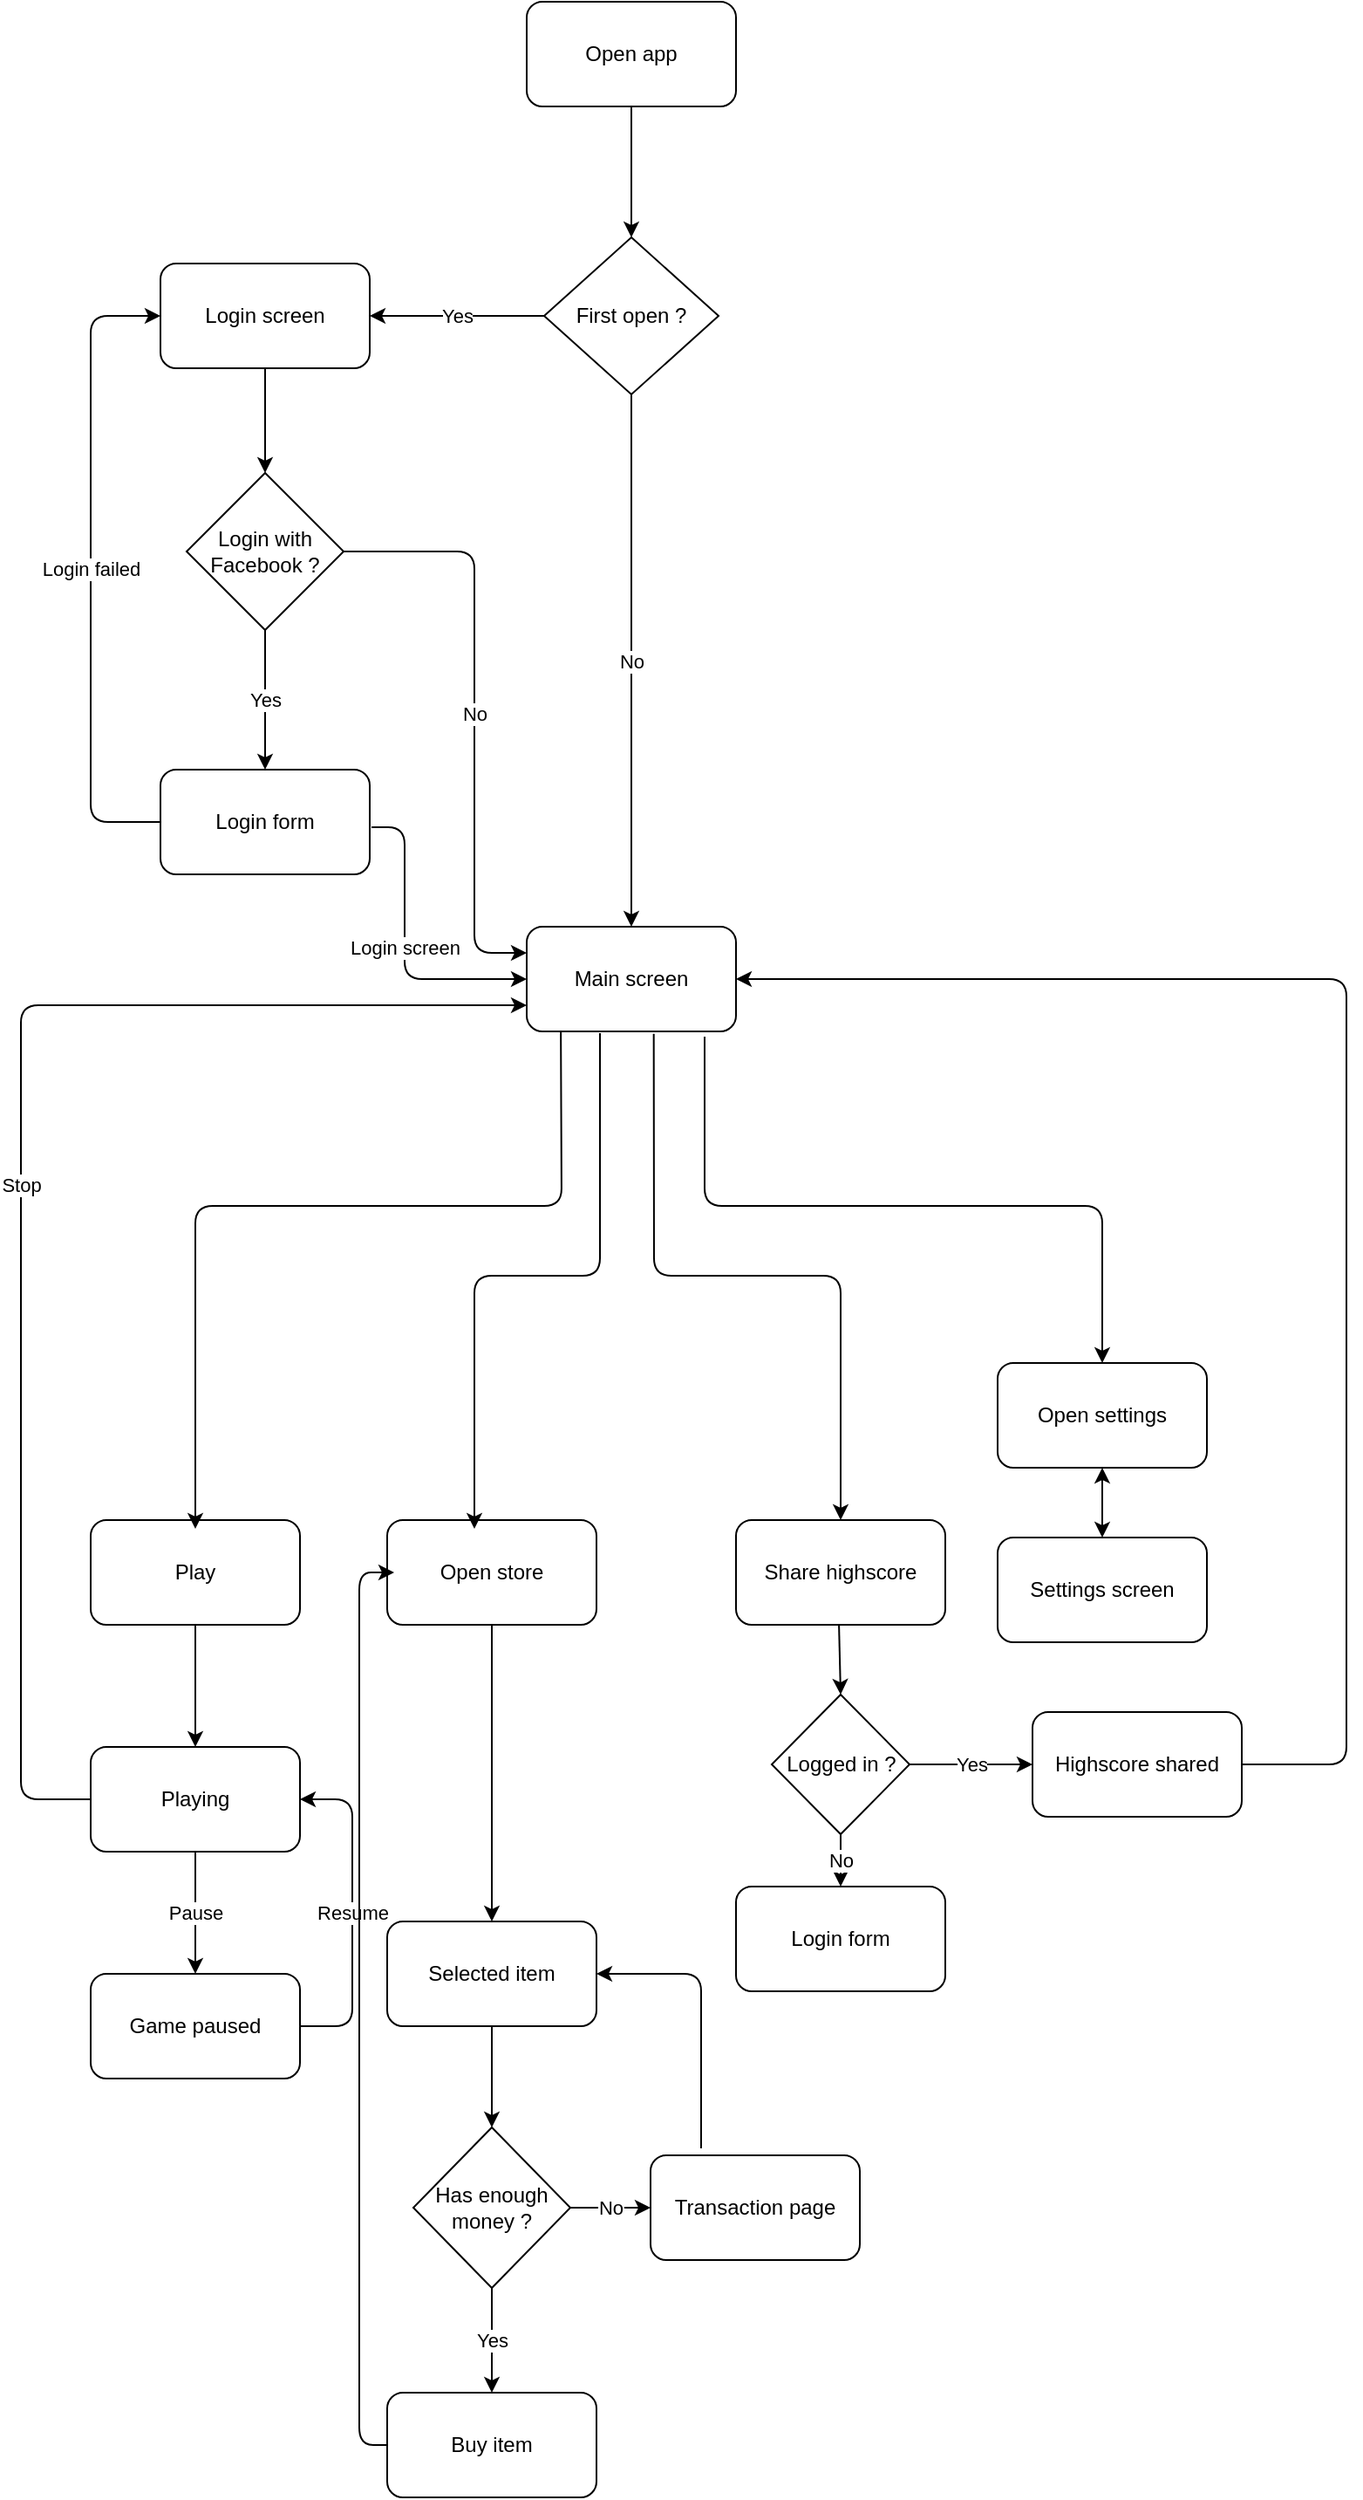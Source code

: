 <mxfile version="13.9.8" type="device" pages="2"><diagram id="5VSVatUPK4bInPne6DRw" name="Page-1"><mxGraphModel dx="1038" dy="548" grid="1" gridSize="10" guides="1" tooltips="1" connect="1" arrows="1" fold="1" page="1" pageScale="1" pageWidth="1654" pageHeight="2336" math="0" shadow="0"><root><mxCell id="0"/><mxCell id="1" parent="0"/><mxCell id="bRgQ5jHHIQvpkIy0LyRY-2" value="Open app" style="rounded=1;whiteSpace=wrap;html=1;" parent="1" vertex="1"><mxGeometry x="880" y="50" width="120" height="60" as="geometry"/></mxCell><mxCell id="bRgQ5jHHIQvpkIy0LyRY-3" value="First open ?" style="rhombus;whiteSpace=wrap;html=1;" parent="1" vertex="1"><mxGeometry x="890" y="185" width="100" height="90" as="geometry"/></mxCell><mxCell id="bRgQ5jHHIQvpkIy0LyRY-5" value="Login screen" style="rounded=1;whiteSpace=wrap;html=1;" parent="1" vertex="1"><mxGeometry x="670" y="200" width="120" height="60" as="geometry"/></mxCell><mxCell id="bRgQ5jHHIQvpkIy0LyRY-6" value="No" style="endArrow=classic;html=1;exitX=0.5;exitY=1;exitDx=0;exitDy=0;entryX=0.5;entryY=0;entryDx=0;entryDy=0;" parent="1" source="bRgQ5jHHIQvpkIy0LyRY-3" target="bRgQ5jHHIQvpkIy0LyRY-4" edge="1"><mxGeometry width="50" height="50" relative="1" as="geometry"><mxPoint x="940" y="340" as="sourcePoint"/><mxPoint x="990" y="290" as="targetPoint"/></mxGeometry></mxCell><mxCell id="bRgQ5jHHIQvpkIy0LyRY-7" value="Yes" style="endArrow=classic;html=1;exitX=0;exitY=0.5;exitDx=0;exitDy=0;entryX=1;entryY=0.5;entryDx=0;entryDy=0;" parent="1" source="bRgQ5jHHIQvpkIy0LyRY-3" target="bRgQ5jHHIQvpkIy0LyRY-5" edge="1"><mxGeometry width="50" height="50" relative="1" as="geometry"><mxPoint x="940" y="340" as="sourcePoint"/><mxPoint x="990" y="290" as="targetPoint"/></mxGeometry></mxCell><mxCell id="bRgQ5jHHIQvpkIy0LyRY-8" value="Login with Facebook ?" style="rhombus;whiteSpace=wrap;html=1;" parent="1" vertex="1"><mxGeometry x="685" y="320" width="90" height="90" as="geometry"/></mxCell><mxCell id="bRgQ5jHHIQvpkIy0LyRY-9" value="Login failed" style="endArrow=classic;html=1;exitX=0;exitY=0.5;exitDx=0;exitDy=0;entryX=0;entryY=0.5;entryDx=0;entryDy=0;" parent="1" source="bRgQ5jHHIQvpkIy0LyRY-14" target="bRgQ5jHHIQvpkIy0LyRY-5" edge="1"><mxGeometry width="50" height="50" relative="1" as="geometry"><mxPoint x="600" y="475" as="sourcePoint"/><mxPoint x="650" y="425" as="targetPoint"/><Array as="points"><mxPoint x="630" y="520"/><mxPoint x="630" y="230"/></Array></mxGeometry></mxCell><mxCell id="bRgQ5jHHIQvpkIy0LyRY-10" value="Yes" style="endArrow=classic;html=1;exitX=0.5;exitY=1;exitDx=0;exitDy=0;" parent="1" target="bRgQ5jHHIQvpkIy0LyRY-14" edge="1" source="bRgQ5jHHIQvpkIy0LyRY-8"><mxGeometry width="50" height="50" relative="1" as="geometry"><mxPoint x="730" y="425" as="sourcePoint"/><mxPoint x="780" y="375" as="targetPoint"/></mxGeometry></mxCell><mxCell id="bRgQ5jHHIQvpkIy0LyRY-11" value="No" style="endArrow=classic;html=1;exitX=1;exitY=0.5;exitDx=0;exitDy=0;entryX=0;entryY=0.25;entryDx=0;entryDy=0;" parent="1" source="bRgQ5jHHIQvpkIy0LyRY-8" edge="1" target="bRgQ5jHHIQvpkIy0LyRY-4"><mxGeometry width="50" height="50" relative="1" as="geometry"><mxPoint x="930" y="290" as="sourcePoint"/><mxPoint x="880" y="510" as="targetPoint"/><Array as="points"><mxPoint x="850" y="365"/><mxPoint x="850" y="595"/></Array></mxGeometry></mxCell><mxCell id="bRgQ5jHHIQvpkIy0LyRY-12" value="" style="endArrow=classic;html=1;entryX=0.5;entryY=0;entryDx=0;entryDy=0;" parent="1" target="bRgQ5jHHIQvpkIy0LyRY-8" edge="1"><mxGeometry width="50" height="50" relative="1" as="geometry"><mxPoint x="730" y="260" as="sourcePoint"/><mxPoint x="980" y="240" as="targetPoint"/></mxGeometry></mxCell><mxCell id="bRgQ5jHHIQvpkIy0LyRY-13" value="" style="endArrow=classic;html=1;exitX=0.5;exitY=1;exitDx=0;exitDy=0;entryX=0.5;entryY=0;entryDx=0;entryDy=0;" parent="1" source="bRgQ5jHHIQvpkIy0LyRY-2" target="bRgQ5jHHIQvpkIy0LyRY-3" edge="1"><mxGeometry width="50" height="50" relative="1" as="geometry"><mxPoint x="930" y="290" as="sourcePoint"/><mxPoint x="980" y="240" as="targetPoint"/></mxGeometry></mxCell><mxCell id="bRgQ5jHHIQvpkIy0LyRY-14" value="Login form" style="rounded=1;whiteSpace=wrap;html=1;" parent="1" vertex="1"><mxGeometry x="670" y="490" width="120" height="60" as="geometry"/></mxCell><mxCell id="bRgQ5jHHIQvpkIy0LyRY-17" value="Login screen" style="endArrow=classic;html=1;entryX=0;entryY=0.5;entryDx=0;entryDy=0;" parent="1" target="bRgQ5jHHIQvpkIy0LyRY-4" edge="1"><mxGeometry width="50" height="50" relative="1" as="geometry"><mxPoint x="791" y="523" as="sourcePoint"/><mxPoint x="870" y="526" as="targetPoint"/><Array as="points"><mxPoint x="810" y="523"/><mxPoint x="810" y="610"/></Array></mxGeometry></mxCell><mxCell id="dyjsF6vW5qim_YSPcZAh-2" value="" style="edgeStyle=orthogonalEdgeStyle;rounded=0;orthogonalLoop=1;jettySize=auto;html=1;" edge="1" parent="1" source="bRgQ5jHHIQvpkIy0LyRY-18" target="dyjsF6vW5qim_YSPcZAh-1"><mxGeometry relative="1" as="geometry"/></mxCell><mxCell id="bRgQ5jHHIQvpkIy0LyRY-18" value="Open store" style="rounded=1;whiteSpace=wrap;html=1;" parent="1" vertex="1"><mxGeometry x="800" y="920" width="120" height="60" as="geometry"/></mxCell><mxCell id="bRgQ5jHHIQvpkIy0LyRY-19" value="Open settings" style="rounded=1;whiteSpace=wrap;html=1;" parent="1" vertex="1"><mxGeometry x="1150" y="830" width="120" height="60" as="geometry"/></mxCell><mxCell id="GHjxOo9IaJd8PRVjEuNL-4" value="" style="edgeStyle=orthogonalEdgeStyle;rounded=0;orthogonalLoop=1;jettySize=auto;html=1;" edge="1" parent="1" source="bRgQ5jHHIQvpkIy0LyRY-20" target="GHjxOo9IaJd8PRVjEuNL-3"><mxGeometry relative="1" as="geometry"/></mxCell><mxCell id="bRgQ5jHHIQvpkIy0LyRY-20" value="Play" style="rounded=1;whiteSpace=wrap;html=1;" parent="1" vertex="1"><mxGeometry x="630" y="920" width="120" height="60" as="geometry"/></mxCell><mxCell id="bRgQ5jHHIQvpkIy0LyRY-21" value="Share highscore" style="rounded=1;whiteSpace=wrap;html=1;" parent="1" vertex="1"><mxGeometry x="1000" y="920" width="120" height="60" as="geometry"/></mxCell><mxCell id="jywtTI5c2MK0qz6ymi7G-1" value="" style="endArrow=classic;html=1;exitX=0.163;exitY=0.97;exitDx=0;exitDy=0;exitPerimeter=0;entryX=0.5;entryY=0;entryDx=0;entryDy=0;" edge="1" parent="1" source="bRgQ5jHHIQvpkIy0LyRY-4"><mxGeometry width="50" height="50" relative="1" as="geometry"><mxPoint x="901.6" y="553.98" as="sourcePoint"/><mxPoint x="690" y="925" as="targetPoint"/><Array as="points"><mxPoint x="900" y="740"/><mxPoint x="690" y="740"/></Array></mxGeometry></mxCell><mxCell id="jywtTI5c2MK0qz6ymi7G-2" value="" style="endArrow=classic;html=1;entryX=0.5;entryY=0;entryDx=0;entryDy=0;" edge="1" parent="1"><mxGeometry width="50" height="50" relative="1" as="geometry"><mxPoint x="922" y="641" as="sourcePoint"/><mxPoint x="850" y="925" as="targetPoint"/><Array as="points"><mxPoint x="922" y="780"/><mxPoint x="850" y="780"/></Array></mxGeometry></mxCell><mxCell id="jywtTI5c2MK0qz6ymi7G-3" value="" style="endArrow=classic;html=1;entryX=0.5;entryY=0;entryDx=0;entryDy=0;" edge="1" parent="1" target="bRgQ5jHHIQvpkIy0LyRY-19"><mxGeometry width="50" height="50" relative="1" as="geometry"><mxPoint x="982" y="643" as="sourcePoint"/><mxPoint x="1170" y="830" as="targetPoint"/><Array as="points"><mxPoint x="982" y="740"/><mxPoint x="1210" y="740"/></Array></mxGeometry></mxCell><mxCell id="jywtTI5c2MK0qz6ymi7G-4" value="" style="endArrow=classic;html=1;exitX=0.607;exitY=1.023;exitDx=0;exitDy=0;exitPerimeter=0;entryX=0.5;entryY=0;entryDx=0;entryDy=0;" edge="1" parent="1" source="bRgQ5jHHIQvpkIy0LyRY-4" target="bRgQ5jHHIQvpkIy0LyRY-21"><mxGeometry width="50" height="50" relative="1" as="geometry"><mxPoint x="952.84" y="556.38" as="sourcePoint"/><mxPoint x="1011" y="925" as="targetPoint"/><Array as="points"><mxPoint x="953" y="780"/><mxPoint x="1060" y="780"/></Array></mxGeometry></mxCell><mxCell id="GHjxOo9IaJd8PRVjEuNL-14" value="Pause" style="edgeStyle=orthogonalEdgeStyle;rounded=0;orthogonalLoop=1;jettySize=auto;html=1;" edge="1" parent="1" source="GHjxOo9IaJd8PRVjEuNL-3" target="GHjxOo9IaJd8PRVjEuNL-12"><mxGeometry relative="1" as="geometry"/></mxCell><mxCell id="GHjxOo9IaJd8PRVjEuNL-3" value="Playing" style="rounded=1;whiteSpace=wrap;html=1;" vertex="1" parent="1"><mxGeometry x="630" y="1050" width="120" height="60" as="geometry"/></mxCell><mxCell id="GHjxOo9IaJd8PRVjEuNL-9" value="" style="endArrow=classic;html=1;exitX=0.492;exitY=1;exitDx=0;exitDy=0;exitPerimeter=0;entryX=0.5;entryY=0;entryDx=0;entryDy=0;" edge="1" parent="1" source="bRgQ5jHHIQvpkIy0LyRY-21" target="dyjsF6vW5qim_YSPcZAh-14"><mxGeometry width="50" height="50" relative="1" as="geometry"><mxPoint x="1020" y="990" as="sourcePoint"/><mxPoint x="1010" y="1070" as="targetPoint"/></mxGeometry></mxCell><mxCell id="GHjxOo9IaJd8PRVjEuNL-12" value="Game paused" style="rounded=1;whiteSpace=wrap;html=1;" vertex="1" parent="1"><mxGeometry x="630" y="1180" width="120" height="60" as="geometry"/></mxCell><mxCell id="GHjxOo9IaJd8PRVjEuNL-13" value="Resume" style="endArrow=classic;html=1;exitX=1;exitY=0.5;exitDx=0;exitDy=0;entryX=1;entryY=0.5;entryDx=0;entryDy=0;" edge="1" parent="1" source="GHjxOo9IaJd8PRVjEuNL-12" target="GHjxOo9IaJd8PRVjEuNL-3"><mxGeometry width="50" height="50" relative="1" as="geometry"><mxPoint x="770" y="1110" as="sourcePoint"/><mxPoint x="820" y="1060" as="targetPoint"/><Array as="points"><mxPoint x="780" y="1210"/><mxPoint x="780" y="1080"/></Array></mxGeometry></mxCell><mxCell id="GHjxOo9IaJd8PRVjEuNL-16" value="Stop" style="endArrow=classic;html=1;exitX=0;exitY=0.5;exitDx=0;exitDy=0;entryX=0;entryY=0.75;entryDx=0;entryDy=0;" edge="1" parent="1" source="GHjxOo9IaJd8PRVjEuNL-3" target="bRgQ5jHHIQvpkIy0LyRY-4"><mxGeometry width="50" height="50" relative="1" as="geometry"><mxPoint x="880" y="1100" as="sourcePoint"/><mxPoint x="630" y="800" as="targetPoint"/><Array as="points"><mxPoint x="590" y="1080"/><mxPoint x="590" y="625"/></Array></mxGeometry></mxCell><mxCell id="bRgQ5jHHIQvpkIy0LyRY-4" value="Main screen" style="rounded=1;whiteSpace=wrap;html=1;" parent="1" vertex="1"><mxGeometry x="880" y="580" width="120" height="60" as="geometry"/></mxCell><mxCell id="dyjsF6vW5qim_YSPcZAh-5" value="" style="edgeStyle=orthogonalEdgeStyle;rounded=0;orthogonalLoop=1;jettySize=auto;html=1;" edge="1" parent="1" source="dyjsF6vW5qim_YSPcZAh-1" target="dyjsF6vW5qim_YSPcZAh-3"><mxGeometry relative="1" as="geometry"/></mxCell><mxCell id="dyjsF6vW5qim_YSPcZAh-1" value="Selected item" style="rounded=1;whiteSpace=wrap;html=1;" vertex="1" parent="1"><mxGeometry x="800" y="1150" width="120" height="60" as="geometry"/></mxCell><mxCell id="dyjsF6vW5qim_YSPcZAh-9" value="Yes" style="edgeStyle=orthogonalEdgeStyle;rounded=0;orthogonalLoop=1;jettySize=auto;html=1;" edge="1" parent="1" source="dyjsF6vW5qim_YSPcZAh-3" target="dyjsF6vW5qim_YSPcZAh-8"><mxGeometry relative="1" as="geometry"/></mxCell><mxCell id="dyjsF6vW5qim_YSPcZAh-12" value="No" style="edgeStyle=orthogonalEdgeStyle;rounded=0;orthogonalLoop=1;jettySize=auto;html=1;" edge="1" parent="1" source="dyjsF6vW5qim_YSPcZAh-3" target="dyjsF6vW5qim_YSPcZAh-11"><mxGeometry relative="1" as="geometry"/></mxCell><mxCell id="dyjsF6vW5qim_YSPcZAh-3" value="Has enough money ?" style="rhombus;whiteSpace=wrap;html=1;" vertex="1" parent="1"><mxGeometry x="815" y="1268" width="90" height="92" as="geometry"/></mxCell><mxCell id="dyjsF6vW5qim_YSPcZAh-8" value="Buy item" style="rounded=1;whiteSpace=wrap;html=1;" vertex="1" parent="1"><mxGeometry x="800" y="1420" width="120" height="60" as="geometry"/></mxCell><mxCell id="dyjsF6vW5qim_YSPcZAh-10" value="" style="endArrow=classic;html=1;exitX=0;exitY=0.5;exitDx=0;exitDy=0;entryX=0;entryY=0.5;entryDx=0;entryDy=0;" edge="1" parent="1" source="dyjsF6vW5qim_YSPcZAh-8"><mxGeometry width="50" height="50" relative="1" as="geometry"><mxPoint x="804" y="1350" as="sourcePoint"/><mxPoint x="804" y="950" as="targetPoint"/><Array as="points"><mxPoint x="784" y="1450"/><mxPoint x="784" y="950"/></Array></mxGeometry></mxCell><mxCell id="dyjsF6vW5qim_YSPcZAh-11" value="Transaction page" style="rounded=1;whiteSpace=wrap;html=1;" vertex="1" parent="1"><mxGeometry x="951" y="1284" width="120" height="60" as="geometry"/></mxCell><mxCell id="dyjsF6vW5qim_YSPcZAh-16" value="Yes" style="edgeStyle=orthogonalEdgeStyle;rounded=0;orthogonalLoop=1;jettySize=auto;html=1;" edge="1" parent="1" source="dyjsF6vW5qim_YSPcZAh-14" target="dyjsF6vW5qim_YSPcZAh-15"><mxGeometry relative="1" as="geometry"/></mxCell><mxCell id="dyjsF6vW5qim_YSPcZAh-19" value="No" style="edgeStyle=orthogonalEdgeStyle;rounded=0;orthogonalLoop=1;jettySize=auto;html=1;" edge="1" parent="1" source="dyjsF6vW5qim_YSPcZAh-14" target="dyjsF6vW5qim_YSPcZAh-18"><mxGeometry relative="1" as="geometry"/></mxCell><mxCell id="dyjsF6vW5qim_YSPcZAh-14" value="Logged in ?" style="rhombus;whiteSpace=wrap;html=1;" vertex="1" parent="1"><mxGeometry x="1020.5" y="1020" width="79" height="80" as="geometry"/></mxCell><mxCell id="dyjsF6vW5qim_YSPcZAh-15" value="Highscore shared" style="rounded=1;whiteSpace=wrap;html=1;" vertex="1" parent="1"><mxGeometry x="1170" y="1030" width="120" height="60" as="geometry"/></mxCell><mxCell id="dyjsF6vW5qim_YSPcZAh-18" value="Login form" style="rounded=1;whiteSpace=wrap;html=1;" vertex="1" parent="1"><mxGeometry x="1000" y="1130" width="120" height="60" as="geometry"/></mxCell><mxCell id="dyjsF6vW5qim_YSPcZAh-22" value="" style="endArrow=classic;html=1;entryX=1;entryY=0.5;entryDx=0;entryDy=0;" edge="1" parent="1" target="dyjsF6vW5qim_YSPcZAh-1"><mxGeometry width="50" height="50" relative="1" as="geometry"><mxPoint x="980" y="1280" as="sourcePoint"/><mxPoint x="980" y="1080" as="targetPoint"/><Array as="points"><mxPoint x="980" y="1180"/></Array></mxGeometry></mxCell><mxCell id="dyjsF6vW5qim_YSPcZAh-23" value="" style="endArrow=classic;html=1;exitX=1;exitY=0.5;exitDx=0;exitDy=0;entryX=1;entryY=0.5;entryDx=0;entryDy=0;" edge="1" parent="1" source="dyjsF6vW5qim_YSPcZAh-15" target="bRgQ5jHHIQvpkIy0LyRY-4"><mxGeometry width="50" height="50" relative="1" as="geometry"><mxPoint x="930" y="920" as="sourcePoint"/><mxPoint x="980" y="870" as="targetPoint"/><Array as="points"><mxPoint x="1350" y="1060"/><mxPoint x="1350" y="610"/></Array></mxGeometry></mxCell><mxCell id="dyjsF6vW5qim_YSPcZAh-24" value="Settings screen" style="rounded=1;whiteSpace=wrap;html=1;" vertex="1" parent="1"><mxGeometry x="1150" y="930" width="120" height="60" as="geometry"/></mxCell><mxCell id="dyjsF6vW5qim_YSPcZAh-27" value="" style="endArrow=classic;startArrow=classic;html=1;exitX=0.5;exitY=0;exitDx=0;exitDy=0;entryX=0.5;entryY=1;entryDx=0;entryDy=0;" edge="1" parent="1" source="dyjsF6vW5qim_YSPcZAh-24" target="bRgQ5jHHIQvpkIy0LyRY-19"><mxGeometry width="50" height="50" relative="1" as="geometry"><mxPoint x="930" y="990" as="sourcePoint"/><mxPoint x="980" y="940" as="targetPoint"/></mxGeometry></mxCell></root></mxGraphModel></diagram><diagram id="OoT4k4S9vKGPdXxrGXs0" name="Page-2"><mxGraphModel dx="1038" dy="548" grid="1" gridSize="10" guides="1" tooltips="1" connect="1" arrows="1" fold="1" page="1" pageScale="1" pageWidth="827" pageHeight="1169" math="0" shadow="0"><root><mxCell id="3tg07YffHiFGih0t6nVP-0"/><mxCell id="3tg07YffHiFGih0t6nVP-1" parent="3tg07YffHiFGih0t6nVP-0"/><mxCell id="3tg07YffHiFGih0t6nVP-2" value="Player" style="shape=umlActor;verticalLabelPosition=bottom;verticalAlign=top;html=1;outlineConnect=0;" vertex="1" parent="3tg07YffHiFGih0t6nVP-1"><mxGeometry x="60" y="250" width="30" height="60" as="geometry"/></mxCell><mxCell id="3tg07YffHiFGih0t6nVP-3" value="Play" style="ellipse;whiteSpace=wrap;html=1;" vertex="1" parent="3tg07YffHiFGih0t6nVP-1"><mxGeometry x="280" y="120" width="120" height="80" as="geometry"/></mxCell><mxCell id="3tg07YffHiFGih0t6nVP-4" value="Share highscore" style="ellipse;whiteSpace=wrap;html=1;" vertex="1" parent="3tg07YffHiFGih0t6nVP-1"><mxGeometry x="280" y="480" width="120" height="80" as="geometry"/></mxCell><mxCell id="3tg07YffHiFGih0t6nVP-5" value="View store" style="ellipse;whiteSpace=wrap;html=1;" vertex="1" parent="3tg07YffHiFGih0t6nVP-1"><mxGeometry x="280" y="360" width="120" height="80" as="geometry"/></mxCell><mxCell id="3tg07YffHiFGih0t6nVP-6" value="Open settings" style="ellipse;whiteSpace=wrap;html=1;" vertex="1" parent="3tg07YffHiFGih0t6nVP-1"><mxGeometry x="280" y="240" width="120" height="80" as="geometry"/></mxCell><mxCell id="3tg07YffHiFGih0t6nVP-7" value="Purchase items" style="ellipse;whiteSpace=wrap;html=1;" vertex="1" parent="3tg07YffHiFGih0t6nVP-1"><mxGeometry x="500" y="360" width="120" height="80" as="geometry"/></mxCell><mxCell id="3tg07YffHiFGih0t6nVP-8" value="Toggle settings" style="ellipse;whiteSpace=wrap;html=1;" vertex="1" parent="3tg07YffHiFGih0t6nVP-1"><mxGeometry x="500" y="240" width="120" height="80" as="geometry"/></mxCell><mxCell id="3tg07YffHiFGih0t6nVP-9" value="" style="endArrow=classic;html=1;exitX=1;exitY=0.5;exitDx=0;exitDy=0;entryX=0;entryY=0.5;entryDx=0;entryDy=0;" edge="1" parent="3tg07YffHiFGih0t6nVP-1" source="3tg07YffHiFGih0t6nVP-6" target="3tg07YffHiFGih0t6nVP-8"><mxGeometry width="50" height="50" relative="1" as="geometry"><mxPoint x="390" y="360" as="sourcePoint"/><mxPoint x="440" y="310" as="targetPoint"/></mxGeometry></mxCell><mxCell id="3tg07YffHiFGih0t6nVP-10" value="" style="endArrow=classic;html=1;entryX=0;entryY=0.5;entryDx=0;entryDy=0;" edge="1" parent="3tg07YffHiFGih0t6nVP-1" target="3tg07YffHiFGih0t6nVP-3"><mxGeometry width="50" height="50" relative="1" as="geometry"><mxPoint x="110" y="270" as="sourcePoint"/><mxPoint x="440" y="310" as="targetPoint"/></mxGeometry></mxCell><mxCell id="3tg07YffHiFGih0t6nVP-11" value="" style="endArrow=classic;html=1;exitX=1;exitY=0.5;exitDx=0;exitDy=0;entryX=0;entryY=0.5;entryDx=0;entryDy=0;" edge="1" parent="3tg07YffHiFGih0t6nVP-1" source="3tg07YffHiFGih0t6nVP-5" target="3tg07YffHiFGih0t6nVP-7"><mxGeometry width="50" height="50" relative="1" as="geometry"><mxPoint x="390" y="360" as="sourcePoint"/><mxPoint x="440" y="310" as="targetPoint"/></mxGeometry></mxCell><mxCell id="3tg07YffHiFGih0t6nVP-13" value="" style="endArrow=classic;html=1;entryX=0;entryY=0.5;entryDx=0;entryDy=0;" edge="1" parent="3tg07YffHiFGih0t6nVP-1" target="3tg07YffHiFGih0t6nVP-5"><mxGeometry width="50" height="50" relative="1" as="geometry"><mxPoint x="110" y="290" as="sourcePoint"/><mxPoint x="440" y="310" as="targetPoint"/></mxGeometry></mxCell><mxCell id="3tg07YffHiFGih0t6nVP-14" value="" style="endArrow=classic;html=1;entryX=0;entryY=0.5;entryDx=0;entryDy=0;" edge="1" parent="3tg07YffHiFGih0t6nVP-1" target="3tg07YffHiFGih0t6nVP-6"><mxGeometry width="50" height="50" relative="1" as="geometry"><mxPoint x="110" y="280" as="sourcePoint"/><mxPoint x="440" y="310" as="targetPoint"/></mxGeometry></mxCell><mxCell id="3tg07YffHiFGih0t6nVP-15" value="" style="endArrow=classic;html=1;entryX=0;entryY=0.5;entryDx=0;entryDy=0;" edge="1" parent="3tg07YffHiFGih0t6nVP-1" target="3tg07YffHiFGih0t6nVP-4"><mxGeometry width="50" height="50" relative="1" as="geometry"><mxPoint x="110" y="300" as="sourcePoint"/><mxPoint x="440" y="310" as="targetPoint"/></mxGeometry></mxCell></root></mxGraphModel></diagram></mxfile>